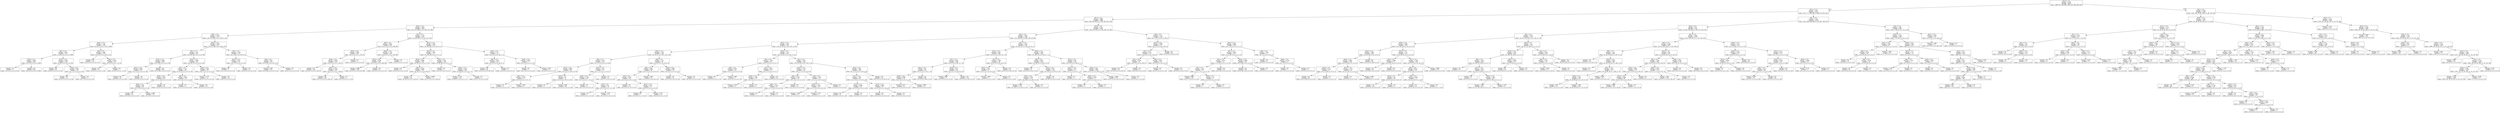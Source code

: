 digraph Tree {
node [shape=box] ;
0 [label="X[14] <= 0.5\nentropy = 3.169\nsamples = 8623\nvalue = [996, 921, 942, 964, 1000, 920, 969, 958, 953]"] ;
1 [label="X[11] <= 0.5\nentropy = 2.977\nsamples = 6504\nvalue = [472, 777, 864, 895, 0, 889, 873, 823, 911]"] ;
0 -> 1 [labeldistance=2.5, labelangle=45, headlabel="True"] ;
2 [label="X[17] <= 0.5\nentropy = 2.636\nsamples = 3686\nvalue = [58, 508, 595, 0, 0, 760, 426, 635, 704]"] ;
1 -> 2 ;
3 [label="X[23] <= 0.5\nentropy = 2.307\nsamples = 2055\nvalue = [29, 275, 340, 0, 0, 0, 262, 513, 636]"] ;
2 -> 3 ;
4 [label="X[8] <= 0.5\nentropy = 1.916\nsamples = 1177\nvalue = [29, 115, 290, 0, 0, 0, 208, 0, 535]"] ;
3 -> 4 ;
5 [label="X[20] <= 0.5\nentropy = 1.187\nsamples = 706\nvalue = [3, 84, 0, 0, 0, 0, 120, 0, 499]"] ;
4 -> 5 ;
6 [label="X[5] <= 0.5\nentropy = 0.647\nsamples = 573\nvalue = [3, 84, 0, 0, 0, 0, 0, 0, 486]"] ;
5 -> 6 ;
7 [label="X[26] <= 0.5\nentropy = 0.056\nsamples = 465\nvalue = [3, 0, 0, 0, 0, 0, 0, 0, 462]"] ;
6 -> 7 ;
8 [label="entropy = 0.0\nsamples = 3\nvalue = [3, 0, 0, 0, 0, 0, 0, 0, 0]"] ;
7 -> 8 ;
9 [label="entropy = 0.0\nsamples = 462\nvalue = [0, 0, 0, 0, 0, 0, 0, 0, 462]"] ;
7 -> 9 ;
10 [label="X[12] <= 0.5\nentropy = 0.764\nsamples = 108\nvalue = [0, 84, 0, 0, 0, 0, 0, 0, 24]"] ;
6 -> 10 ;
11 [label="entropy = 0.0\nsamples = 82\nvalue = [0, 82, 0, 0, 0, 0, 0, 0, 0]"] ;
10 -> 11 ;
12 [label="X[24] <= 0.5\nentropy = 0.391\nsamples = 26\nvalue = [0, 2, 0, 0, 0, 0, 0, 0, 24]"] ;
10 -> 12 ;
13 [label="entropy = 0.0\nsamples = 24\nvalue = [0, 0, 0, 0, 0, 0, 0, 0, 24]"] ;
12 -> 13 ;
14 [label="entropy = 0.0\nsamples = 2\nvalue = [0, 2, 0, 0, 0, 0, 0, 0, 0]"] ;
12 -> 14 ;
15 [label="X[9] <= 0.5\nentropy = 0.462\nsamples = 133\nvalue = [0, 0, 0, 0, 0, 0, 120, 0, 13]"] ;
5 -> 15 ;
16 [label="entropy = 0.0\nsamples = 113\nvalue = [0, 0, 0, 0, 0, 0, 113, 0, 0]"] ;
15 -> 16 ;
17 [label="X[6] <= 0.5\nentropy = 0.934\nsamples = 20\nvalue = [0, 0, 0, 0, 0, 0, 7, 0, 13]"] ;
15 -> 17 ;
18 [label="entropy = 0.0\nsamples = 13\nvalue = [0, 0, 0, 0, 0, 0, 0, 0, 13]"] ;
17 -> 18 ;
19 [label="entropy = 0.0\nsamples = 7\nvalue = [0, 0, 0, 0, 0, 0, 7, 0, 0]"] ;
17 -> 19 ;
20 [label="X[20] <= 0.5\nentropy = 1.656\nsamples = 471\nvalue = [26, 31, 290, 0, 0, 0, 88, 0, 36]"] ;
4 -> 20 ;
21 [label="X[5] <= 0.5\nentropy = 1.38\nsamples = 297\nvalue = [26, 30, 205, 0, 0, 0, 0, 0, 36]"] ;
20 -> 21 ;
22 [label="X[13] <= 0.5\nentropy = 0.464\nsamples = 203\nvalue = [0, 0, 183, 0, 0, 0, 0, 0, 20]"] ;
21 -> 22 ;
23 [label="X[21] <= 0.5\nentropy = 0.996\nsamples = 43\nvalue = [0, 0, 23, 0, 0, 0, 0, 0, 20]"] ;
22 -> 23 ;
24 [label="entropy = 0.0\nsamples = 20\nvalue = [0, 0, 0, 0, 0, 0, 0, 0, 20]"] ;
23 -> 24 ;
25 [label="entropy = 0.0\nsamples = 23\nvalue = [0, 0, 23, 0, 0, 0, 0, 0, 0]"] ;
23 -> 25 ;
26 [label="entropy = 0.0\nsamples = 160\nvalue = [0, 0, 160, 0, 0, 0, 0, 0, 0]"] ;
22 -> 26 ;
27 [label="X[21] <= 0.5\nentropy = 1.964\nsamples = 94\nvalue = [26, 30, 22, 0, 0, 0, 0, 0, 16]"] ;
21 -> 27 ;
28 [label="X[2] <= 0.5\nentropy = 1.531\nsamples = 65\nvalue = [0, 30, 19, 0, 0, 0, 0, 0, 16]"] ;
27 -> 28 ;
29 [label="X[26] <= 0.5\nentropy = 0.978\nsamples = 46\nvalue = [0, 27, 19, 0, 0, 0, 0, 0, 0]"] ;
28 -> 29 ;
30 [label="X[24] <= 0.5\nentropy = 0.84\nsamples = 26\nvalue = [0, 7, 19, 0, 0, 0, 0, 0, 0]"] ;
29 -> 30 ;
31 [label="entropy = 0.0\nsamples = 10\nvalue = [0, 0, 10, 0, 0, 0, 0, 0, 0]"] ;
30 -> 31 ;
32 [label="entropy = 0.989\nsamples = 16\nvalue = [0, 7, 9, 0, 0, 0, 0, 0, 0]"] ;
30 -> 32 ;
33 [label="entropy = 0.0\nsamples = 20\nvalue = [0, 20, 0, 0, 0, 0, 0, 0, 0]"] ;
29 -> 33 ;
34 [label="X[9] <= 0.5\nentropy = 0.629\nsamples = 19\nvalue = [0, 3, 0, 0, 0, 0, 0, 0, 16]"] ;
28 -> 34 ;
35 [label="entropy = 0.0\nsamples = 3\nvalue = [0, 3, 0, 0, 0, 0, 0, 0, 0]"] ;
34 -> 35 ;
36 [label="entropy = 0.0\nsamples = 16\nvalue = [0, 0, 0, 0, 0, 0, 0, 0, 16]"] ;
34 -> 36 ;
37 [label="X[18] <= 0.5\nentropy = 0.48\nsamples = 29\nvalue = [26, 0, 3, 0, 0, 0, 0, 0, 0]"] ;
27 -> 37 ;
38 [label="entropy = 0.779\nsamples = 13\nvalue = [10, 0, 3, 0, 0, 0, 0, 0, 0]"] ;
37 -> 38 ;
39 [label="entropy = 0.0\nsamples = 16\nvalue = [16, 0, 0, 0, 0, 0, 0, 0, 0]"] ;
37 -> 39 ;
40 [label="X[1] <= 0.5\nentropy = 1.045\nsamples = 174\nvalue = [0, 1, 85, 0, 0, 0, 88, 0, 0]"] ;
20 -> 40 ;
41 [label="X[12] <= 0.5\nentropy = 0.267\nsamples = 22\nvalue = [0, 1, 0, 0, 0, 0, 21, 0, 0]"] ;
40 -> 41 ;
42 [label="entropy = 0.0\nsamples = 1\nvalue = [0, 1, 0, 0, 0, 0, 0, 0, 0]"] ;
41 -> 42 ;
43 [label="entropy = 0.0\nsamples = 21\nvalue = [0, 0, 0, 0, 0, 0, 21, 0, 0]"] ;
41 -> 43 ;
44 [label="X[4] <= 0.5\nentropy = 0.99\nsamples = 152\nvalue = [0, 0, 85, 0, 0, 0, 67, 0, 0]"] ;
40 -> 44 ;
45 [label="entropy = 0.991\nsamples = 151\nvalue = [0, 0, 84, 0, 0, 0, 67, 0, 0]"] ;
44 -> 45 ;
46 [label="entropy = 0.0\nsamples = 1\nvalue = [0, 0, 1, 0, 0, 0, 0, 0, 0]"] ;
44 -> 46 ;
47 [label="X[5] <= 0.5\nentropy = 1.742\nsamples = 878\nvalue = [0, 160, 50, 0, 0, 0, 54, 513, 101]"] ;
3 -> 47 ;
48 [label="X[6] <= 0.5\nentropy = 0.802\nsamples = 545\nvalue = [0, 0, 2, 0, 0, 0, 6, 438, 99]"] ;
47 -> 48 ;
49 [label="X[24] <= 0.5\nentropy = 0.082\nsamples = 335\nvalue = [0, 0, 2, 0, 0, 0, 1, 332, 0]"] ;
48 -> 49 ;
50 [label="X[20] <= 0.5\nentropy = 0.029\nsamples = 333\nvalue = [0, 0, 0, 0, 0, 0, 1, 332, 0]"] ;
49 -> 50 ;
51 [label="entropy = 0.0\nsamples = 228\nvalue = [0, 0, 0, 0, 0, 0, 0, 228, 0]"] ;
50 -> 51 ;
52 [label="X[25] <= 0.5\nentropy = 0.078\nsamples = 105\nvalue = [0, 0, 0, 0, 0, 0, 1, 104, 0]"] ;
50 -> 52 ;
53 [label="entropy = 0.0\nsamples = 104\nvalue = [0, 0, 0, 0, 0, 0, 0, 104, 0]"] ;
52 -> 53 ;
54 [label="entropy = 0.0\nsamples = 1\nvalue = [0, 0, 0, 0, 0, 0, 1, 0, 0]"] ;
52 -> 54 ;
55 [label="entropy = 0.0\nsamples = 2\nvalue = [0, 0, 2, 0, 0, 0, 0, 0, 0]"] ;
49 -> 55 ;
56 [label="X[20] <= 0.5\nentropy = 1.138\nsamples = 210\nvalue = [0, 0, 0, 0, 0, 0, 5, 106, 99]"] ;
48 -> 56 ;
57 [label="X[24] <= 0.5\nentropy = 0.999\nsamples = 205\nvalue = [0, 0, 0, 0, 0, 0, 0, 106, 99]"] ;
56 -> 57 ;
58 [label="entropy = 0.996\nsamples = 184\nvalue = [0, 0, 0, 0, 0, 0, 0, 85, 99]"] ;
57 -> 58 ;
59 [label="entropy = 0.0\nsamples = 21\nvalue = [0, 0, 0, 0, 0, 0, 0, 21, 0]"] ;
57 -> 59 ;
60 [label="entropy = 0.0\nsamples = 5\nvalue = [0, 0, 0, 0, 0, 0, 5, 0, 0]"] ;
56 -> 60 ;
61 [label="X[13] <= 0.5\nentropy = 1.842\nsamples = 333\nvalue = [0, 160, 48, 0, 0, 0, 48, 75, 2]"] ;
47 -> 61 ;
62 [label="X[20] <= 0.5\nentropy = 1.443\nsamples = 277\nvalue = [0, 155, 48, 0, 0, 0, 0, 73, 1]"] ;
61 -> 62 ;
63 [label="X[26] <= 0.5\nentropy = 0.989\nsamples = 128\nvalue = [0, 56, 0, 0, 0, 0, 0, 72, 0]"] ;
62 -> 63 ;
64 [label="entropy = 0.0\nsamples = 12\nvalue = [0, 0, 0, 0, 0, 0, 0, 12, 0]"] ;
63 -> 64 ;
65 [label="X[6] <= 0.5\nentropy = 0.999\nsamples = 116\nvalue = [0, 56, 0, 0, 0, 0, 0, 60, 0]"] ;
63 -> 65 ;
66 [label="entropy = 1.0\nsamples = 39\nvalue = [0, 19, 0, 0, 0, 0, 0, 20, 0]"] ;
65 -> 66 ;
67 [label="entropy = 0.999\nsamples = 77\nvalue = [0, 37, 0, 0, 0, 0, 0, 40, 0]"] ;
65 -> 67 ;
68 [label="X[9] <= 0.5\nentropy = 1.015\nsamples = 149\nvalue = [0, 99, 48, 0, 0, 0, 0, 1, 1]"] ;
62 -> 68 ;
69 [label="entropy = 0.0\nsamples = 1\nvalue = [0, 1, 0, 0, 0, 0, 0, 0, 0]"] ;
68 -> 69 ;
70 [label="X[25] <= 0.5\nentropy = 1.018\nsamples = 148\nvalue = [0, 98, 48, 0, 0, 0, 0, 1, 1]"] ;
68 -> 70 ;
71 [label="entropy = 1.014\nsamples = 147\nvalue = [0, 98, 47, 0, 0, 0, 0, 1, 1]"] ;
70 -> 71 ;
72 [label="entropy = 0.0\nsamples = 1\nvalue = [0, 0, 1, 0, 0, 0, 0, 0, 0]"] ;
70 -> 72 ;
73 [label="X[25] <= 0.5\nentropy = 0.777\nsamples = 56\nvalue = [0, 5, 0, 0, 0, 0, 48, 2, 1]"] ;
61 -> 73 ;
74 [label="X[8] <= 0.5\nentropy = 0.144\nsamples = 49\nvalue = [0, 0, 0, 0, 0, 0, 48, 0, 1]"] ;
73 -> 74 ;
75 [label="entropy = 0.0\nsamples = 48\nvalue = [0, 0, 0, 0, 0, 0, 48, 0, 0]"] ;
74 -> 75 ;
76 [label="entropy = 0.0\nsamples = 1\nvalue = [0, 0, 0, 0, 0, 0, 0, 0, 1]"] ;
74 -> 76 ;
77 [label="X[18] <= 0.5\nentropy = 0.863\nsamples = 7\nvalue = [0, 5, 0, 0, 0, 0, 0, 2, 0]"] ;
73 -> 77 ;
78 [label="entropy = 0.0\nsamples = 1\nvalue = [0, 1, 0, 0, 0, 0, 0, 0, 0]"] ;
77 -> 78 ;
79 [label="entropy = 0.918\nsamples = 6\nvalue = [0, 4, 0, 0, 0, 0, 0, 2, 0]"] ;
77 -> 79 ;
80 [label="X[19] <= 0.5\nentropy = 2.241\nsamples = 1631\nvalue = [29, 233, 255, 0, 0, 760, 164, 122, 68]"] ;
2 -> 80 ;
81 [label="X[0] <= 0.5\nentropy = 1.946\nsamples = 1215\nvalue = [20, 226, 48, 0, 0, 665, 164, 26, 66]"] ;
80 -> 81 ;
82 [label="X[23] <= 0.5\nentropy = 2.432\nsamples = 451\nvalue = [20, 61, 33, 0, 0, 110, 150, 12, 65]"] ;
81 -> 82 ;
83 [label="X[24] <= 0.5\nentropy = 1.739\nsamples = 190\nvalue = [0, 10, 11, 0, 0, 107, 18, 0, 44]"] ;
82 -> 83 ;
84 [label="X[8] <= 0.5\nentropy = 1.423\nsamples = 111\nvalue = [0, 1, 11, 0, 0, 55, 0, 0, 44]"] ;
83 -> 84 ;
85 [label="X[12] <= 0.5\nentropy = 0.998\nsamples = 80\nvalue = [0, 0, 0, 0, 0, 38, 0, 0, 42]"] ;
84 -> 85 ;
86 [label="X[5] <= 0.5\nentropy = 0.764\nsamples = 9\nvalue = [0, 0, 0, 0, 0, 2, 0, 0, 7]"] ;
85 -> 86 ;
87 [label="entropy = 0.0\nsamples = 3\nvalue = [0, 0, 0, 0, 0, 0, 0, 0, 3]"] ;
86 -> 87 ;
88 [label="entropy = 0.918\nsamples = 6\nvalue = [0, 0, 0, 0, 0, 2, 0, 0, 4]"] ;
86 -> 88 ;
89 [label="X[10] <= 0.5\nentropy = 1.0\nsamples = 71\nvalue = [0, 0, 0, 0, 0, 36, 0, 0, 35]"] ;
85 -> 89 ;
90 [label="entropy = 0.0\nsamples = 5\nvalue = [0, 0, 0, 0, 0, 5, 0, 0, 0]"] ;
89 -> 90 ;
91 [label="entropy = 0.997\nsamples = 66\nvalue = [0, 0, 0, 0, 0, 31, 0, 0, 35]"] ;
89 -> 91 ;
92 [label="X[12] <= 0.5\nentropy = 1.421\nsamples = 31\nvalue = [0, 1, 11, 0, 0, 17, 0, 0, 2]"] ;
84 -> 92 ;
93 [label="X[10] <= 0.5\nentropy = 0.748\nsamples = 20\nvalue = [0, 1, 0, 0, 0, 17, 0, 0, 2]"] ;
92 -> 93 ;
94 [label="entropy = 0.0\nsamples = 2\nvalue = [0, 0, 0, 0, 0, 0, 0, 0, 2]"] ;
93 -> 94 ;
95 [label="X[2] <= 0.5\nentropy = 0.31\nsamples = 18\nvalue = [0, 1, 0, 0, 0, 17, 0, 0, 0]"] ;
93 -> 95 ;
96 [label="entropy = 0.0\nsamples = 1\nvalue = [0, 0, 0, 0, 0, 1, 0, 0, 0]"] ;
95 -> 96 ;
97 [label="entropy = 0.323\nsamples = 17\nvalue = [0, 1, 0, 0, 0, 16, 0, 0, 0]"] ;
95 -> 97 ;
98 [label="entropy = 0.0\nsamples = 11\nvalue = [0, 0, 11, 0, 0, 0, 0, 0, 0]"] ;
92 -> 98 ;
99 [label="X[9] <= 0.5\nentropy = 1.24\nsamples = 79\nvalue = [0, 9, 0, 0, 0, 52, 18, 0, 0]"] ;
83 -> 99 ;
100 [label="X[6] <= 0.5\nentropy = 0.881\nsamples = 60\nvalue = [0, 0, 0, 0, 0, 42, 18, 0, 0]"] ;
99 -> 100 ;
101 [label="X[3] <= 0.5\nentropy = 0.353\nsamples = 30\nvalue = [0, 0, 0, 0, 0, 28, 2, 0, 0]"] ;
100 -> 101 ;
102 [label="entropy = 0.0\nsamples = 13\nvalue = [0, 0, 0, 0, 0, 13, 0, 0, 0]"] ;
101 -> 102 ;
103 [label="X[21] <= 0.5\nentropy = 0.523\nsamples = 17\nvalue = [0, 0, 0, 0, 0, 15, 2, 0, 0]"] ;
101 -> 103 ;
104 [label="entropy = 0.0\nsamples = 7\nvalue = [0, 0, 0, 0, 0, 7, 0, 0, 0]"] ;
103 -> 104 ;
105 [label="entropy = 0.722\nsamples = 10\nvalue = [0, 0, 0, 0, 0, 8, 2, 0, 0]"] ;
103 -> 105 ;
106 [label="entropy = 0.997\nsamples = 30\nvalue = [0, 0, 0, 0, 0, 14, 16, 0, 0]"] ;
100 -> 106 ;
107 [label="X[20] <= 0.5\nentropy = 0.998\nsamples = 19\nvalue = [0, 9, 0, 0, 0, 10, 0, 0, 0]"] ;
99 -> 107 ;
108 [label="entropy = 0.0\nsamples = 10\nvalue = [0, 0, 0, 0, 0, 10, 0, 0, 0]"] ;
107 -> 108 ;
109 [label="entropy = 0.0\nsamples = 9\nvalue = [0, 9, 0, 0, 0, 0, 0, 0, 0]"] ;
107 -> 109 ;
110 [label="X[20] <= 0.5\nentropy = 2.113\nsamples = 261\nvalue = [20, 51, 22, 0, 0, 3, 132, 12, 21]"] ;
82 -> 110 ;
111 [label="X[5] <= 0.5\nentropy = 1.633\nsamples = 61\nvalue = [0, 37, 2, 0, 0, 3, 0, 12, 7]"] ;
110 -> 111 ;
112 [label="X[9] <= 0.5\nentropy = 0.592\nsamples = 14\nvalue = [0, 0, 2, 0, 0, 0, 0, 12, 0]"] ;
111 -> 112 ;
113 [label="entropy = 0.0\nsamples = 7\nvalue = [0, 0, 0, 0, 0, 0, 0, 7, 0]"] ;
112 -> 113 ;
114 [label="entropy = 0.863\nsamples = 7\nvalue = [0, 0, 2, 0, 0, 0, 0, 5, 0]"] ;
112 -> 114 ;
115 [label="X[7] <= 0.5\nentropy = 0.934\nsamples = 47\nvalue = [0, 37, 0, 0, 0, 3, 0, 0, 7]"] ;
111 -> 115 ;
116 [label="X[24] <= 0.5\nentropy = 1.384\nsamples = 12\nvalue = [0, 2, 0, 0, 0, 3, 0, 0, 7]"] ;
115 -> 116 ;
117 [label="entropy = 0.764\nsamples = 9\nvalue = [0, 2, 0, 0, 0, 0, 0, 0, 7]"] ;
116 -> 117 ;
118 [label="entropy = 0.0\nsamples = 3\nvalue = [0, 0, 0, 0, 0, 3, 0, 0, 0]"] ;
116 -> 118 ;
119 [label="entropy = 0.0\nsamples = 35\nvalue = [0, 35, 0, 0, 0, 0, 0, 0, 0]"] ;
115 -> 119 ;
120 [label="X[1] <= 0.5\nentropy = 1.597\nsamples = 200\nvalue = [20, 14, 20, 0, 0, 0, 132, 0, 14]"] ;
110 -> 120 ;
121 [label="X[13] <= 0.5\nentropy = 1.744\nsamples = 42\nvalue = [20, 3, 11, 0, 0, 0, 8, 0, 0]"] ;
120 -> 121 ;
122 [label="X[4] <= 0.5\nentropy = 0.297\nsamples = 19\nvalue = [18, 1, 0, 0, 0, 0, 0, 0, 0]"] ;
121 -> 122 ;
123 [label="X[8] <= 0.5\nentropy = 0.544\nsamples = 8\nvalue = [7, 1, 0, 0, 0, 0, 0, 0, 0]"] ;
122 -> 123 ;
124 [label="entropy = 0.0\nsamples = 7\nvalue = [7, 0, 0, 0, 0, 0, 0, 0, 0]"] ;
123 -> 124 ;
125 [label="entropy = 0.0\nsamples = 1\nvalue = [0, 1, 0, 0, 0, 0, 0, 0, 0]"] ;
123 -> 125 ;
126 [label="entropy = 0.0\nsamples = 11\nvalue = [11, 0, 0, 0, 0, 0, 0, 0, 0]"] ;
122 -> 126 ;
127 [label="X[4] <= 0.5\nentropy = 1.652\nsamples = 23\nvalue = [2, 2, 11, 0, 0, 0, 8, 0, 0]"] ;
121 -> 127 ;
128 [label="X[24] <= 0.5\nentropy = 1.548\nsamples = 22\nvalue = [1, 2, 11, 0, 0, 0, 8, 0, 0]"] ;
127 -> 128 ;
129 [label="entropy = 1.658\nsamples = 17\nvalue = [1, 2, 7, 0, 0, 0, 7, 0, 0]"] ;
128 -> 129 ;
130 [label="entropy = 0.722\nsamples = 5\nvalue = [0, 0, 4, 0, 0, 0, 1, 0, 0]"] ;
128 -> 130 ;
131 [label="entropy = 0.0\nsamples = 1\nvalue = [1, 0, 0, 0, 0, 0, 0, 0, 0]"] ;
127 -> 131 ;
132 [label="X[10] <= 0.5\nentropy = 1.087\nsamples = 158\nvalue = [0, 11, 9, 0, 0, 0, 124, 0, 14]"] ;
120 -> 132 ;
133 [label="X[7] <= 0.5\nentropy = 1.98\nsamples = 44\nvalue = [0, 11, 9, 0, 0, 0, 10, 0, 14]"] ;
132 -> 133 ;
134 [label="X[12] <= 0.5\nentropy = 0.966\nsamples = 23\nvalue = [0, 0, 9, 0, 0, 0, 0, 0, 14]"] ;
133 -> 134 ;
135 [label="entropy = 0.0\nsamples = 14\nvalue = [0, 0, 0, 0, 0, 0, 0, 0, 14]"] ;
134 -> 135 ;
136 [label="entropy = 0.0\nsamples = 9\nvalue = [0, 0, 9, 0, 0, 0, 0, 0, 0]"] ;
134 -> 136 ;
137 [label="X[12] <= 0.5\nentropy = 0.998\nsamples = 21\nvalue = [0, 11, 0, 0, 0, 0, 10, 0, 0]"] ;
133 -> 137 ;
138 [label="entropy = 0.0\nsamples = 10\nvalue = [0, 0, 0, 0, 0, 0, 10, 0, 0]"] ;
137 -> 138 ;
139 [label="entropy = 0.0\nsamples = 11\nvalue = [0, 11, 0, 0, 0, 0, 0, 0, 0]"] ;
137 -> 139 ;
140 [label="entropy = 0.0\nsamples = 114\nvalue = [0, 0, 0, 0, 0, 0, 114, 0, 0]"] ;
132 -> 140 ;
141 [label="X[5] <= 0.5\nentropy = 1.148\nsamples = 764\nvalue = [0, 165, 15, 0, 0, 555, 14, 14, 1]"] ;
81 -> 141 ;
142 [label="X[12] <= 0.5\nentropy = 0.447\nsamples = 336\nvalue = [0, 0, 2, 0, 0, 313, 14, 7, 0]"] ;
141 -> 142 ;
143 [label="X[7] <= 0.5\nentropy = 0.256\nsamples = 308\nvalue = [0, 0, 0, 0, 0, 297, 4, 7, 0]"] ;
142 -> 143 ;
144 [label="X[21] <= 0.5\nentropy = 0.41\nsamples = 85\nvalue = [0, 0, 0, 0, 0, 78, 0, 7, 0]"] ;
143 -> 144 ;
145 [label="X[20] <= 0.5\nentropy = 0.949\nsamples = 19\nvalue = [0, 0, 0, 0, 0, 12, 0, 7, 0]"] ;
144 -> 145 ;
146 [label="entropy = 0.811\nsamples = 8\nvalue = [0, 0, 0, 0, 0, 6, 0, 2, 0]"] ;
145 -> 146 ;
147 [label="entropy = 0.994\nsamples = 11\nvalue = [0, 0, 0, 0, 0, 6, 0, 5, 0]"] ;
145 -> 147 ;
148 [label="entropy = 0.0\nsamples = 66\nvalue = [0, 0, 0, 0, 0, 66, 0, 0, 0]"] ;
144 -> 148 ;
149 [label="X[18] <= 0.5\nentropy = 0.13\nsamples = 223\nvalue = [0, 0, 0, 0, 0, 219, 4, 0, 0]"] ;
143 -> 149 ;
150 [label="entropy = 0.991\nsamples = 9\nvalue = [0, 0, 0, 0, 0, 5, 4, 0, 0]"] ;
149 -> 150 ;
151 [label="entropy = 0.0\nsamples = 214\nvalue = [0, 0, 0, 0, 0, 214, 0, 0, 0]"] ;
149 -> 151 ;
152 [label="X[7] <= 0.5\nentropy = 1.264\nsamples = 28\nvalue = [0, 0, 2, 0, 0, 16, 10, 0, 0]"] ;
142 -> 152 ;
153 [label="X[22] <= 0.5\nentropy = 0.65\nsamples = 12\nvalue = [0, 0, 2, 0, 0, 0, 10, 0, 0]"] ;
152 -> 153 ;
154 [label="entropy = 0.863\nsamples = 7\nvalue = [0, 0, 2, 0, 0, 0, 5, 0, 0]"] ;
153 -> 154 ;
155 [label="entropy = 0.0\nsamples = 5\nvalue = [0, 0, 0, 0, 0, 0, 5, 0, 0]"] ;
153 -> 155 ;
156 [label="entropy = 0.0\nsamples = 16\nvalue = [0, 0, 0, 0, 0, 16, 0, 0, 0]"] ;
152 -> 156 ;
157 [label="X[20] <= 0.5\nentropy = 1.266\nsamples = 428\nvalue = [0, 165, 13, 0, 0, 242, 0, 7, 1]"] ;
141 -> 157 ;
158 [label="X[8] <= 0.5\nentropy = 0.955\nsamples = 250\nvalue = [0, 156, 0, 0, 0, 94, 0, 0, 0]"] ;
157 -> 158 ;
159 [label="entropy = 0.0\nsamples = 55\nvalue = [0, 0, 0, 0, 0, 55, 0, 0, 0]"] ;
158 -> 159 ;
160 [label="X[22] <= 0.5\nentropy = 0.722\nsamples = 195\nvalue = [0, 156, 0, 0, 0, 39, 0, 0, 0]"] ;
158 -> 160 ;
161 [label="X[25] <= 0.5\nentropy = 0.756\nsamples = 179\nvalue = [0, 140, 0, 0, 0, 39, 0, 0, 0]"] ;
160 -> 161 ;
162 [label="entropy = 0.768\nsamples = 174\nvalue = [0, 135, 0, 0, 0, 39, 0, 0, 0]"] ;
161 -> 162 ;
163 [label="entropy = 0.0\nsamples = 5\nvalue = [0, 5, 0, 0, 0, 0, 0, 0, 0]"] ;
161 -> 163 ;
164 [label="entropy = 0.0\nsamples = 16\nvalue = [0, 16, 0, 0, 0, 0, 0, 0, 0]"] ;
160 -> 164 ;
165 [label="X[13] <= 0.5\nentropy = 0.94\nsamples = 178\nvalue = [0, 9, 13, 0, 0, 148, 0, 7, 1]"] ;
157 -> 165 ;
166 [label="X[22] <= 0.5\nentropy = 1.157\nsamples = 10\nvalue = [0, 0, 2, 0, 0, 0, 0, 7, 1]"] ;
165 -> 166 ;
167 [label="entropy = 0.0\nsamples = 7\nvalue = [0, 0, 0, 0, 0, 0, 0, 7, 0]"] ;
166 -> 167 ;
168 [label="X[26] <= 0.5\nentropy = 0.918\nsamples = 3\nvalue = [0, 0, 2, 0, 0, 0, 0, 0, 1]"] ;
166 -> 168 ;
169 [label="entropy = 0.0\nsamples = 2\nvalue = [0, 0, 2, 0, 0, 0, 0, 0, 0]"] ;
168 -> 169 ;
170 [label="entropy = 0.0\nsamples = 1\nvalue = [0, 0, 0, 0, 0, 0, 0, 0, 1]"] ;
168 -> 170 ;
171 [label="X[24] <= 0.5\nentropy = 0.645\nsamples = 168\nvalue = [0, 9, 11, 0, 0, 148, 0, 0, 0]"] ;
165 -> 171 ;
172 [label="entropy = 0.648\nsamples = 167\nvalue = [0, 9, 11, 0, 0, 147, 0, 0, 0]"] ;
171 -> 172 ;
173 [label="entropy = 0.0\nsamples = 1\nvalue = [0, 0, 0, 0, 0, 1, 0, 0, 0]"] ;
171 -> 173 ;
174 [label="X[8] <= 0.5\nentropy = 1.732\nsamples = 416\nvalue = [9, 7, 207, 0, 0, 95, 0, 96, 2]"] ;
80 -> 174 ;
175 [label="X[21] <= 0.5\nentropy = 0.999\nsamples = 177\nvalue = [0, 0, 0, 0, 0, 92, 0, 85, 0]"] ;
174 -> 175 ;
176 [label="X[7] <= 0.5\nentropy = 0.797\nsamples = 112\nvalue = [0, 0, 0, 0, 0, 27, 0, 85, 0]"] ;
175 -> 176 ;
177 [label="X[1] <= 0.5\nentropy = 0.269\nsamples = 87\nvalue = [0, 0, 0, 0, 0, 4, 0, 83, 0]"] ;
176 -> 177 ;
178 [label="entropy = 0.0\nsamples = 83\nvalue = [0, 0, 0, 0, 0, 0, 0, 83, 0]"] ;
177 -> 178 ;
179 [label="entropy = 0.0\nsamples = 4\nvalue = [0, 0, 0, 0, 0, 4, 0, 0, 0]"] ;
177 -> 179 ;
180 [label="X[9] <= 0.5\nentropy = 0.402\nsamples = 25\nvalue = [0, 0, 0, 0, 0, 23, 0, 2, 0]"] ;
176 -> 180 ;
181 [label="entropy = 0.0\nsamples = 2\nvalue = [0, 0, 0, 0, 0, 0, 0, 2, 0]"] ;
180 -> 181 ;
182 [label="entropy = 0.0\nsamples = 23\nvalue = [0, 0, 0, 0, 0, 23, 0, 0, 0]"] ;
180 -> 182 ;
183 [label="entropy = 0.0\nsamples = 65\nvalue = [0, 0, 0, 0, 0, 65, 0, 0, 0]"] ;
175 -> 183 ;
184 [label="X[10] <= 0.5\nentropy = 0.848\nsamples = 239\nvalue = [9, 7, 207, 0, 0, 3, 0, 11, 2]"] ;
174 -> 184 ;
185 [label="X[1] <= 0.5\nentropy = 0.428\nsamples = 222\nvalue = [1, 0, 207, 0, 0, 3, 0, 11, 0]"] ;
184 -> 185 ;
186 [label="X[5] <= 0.5\nentropy = 0.972\nsamples = 55\nvalue = [1, 0, 42, 0, 0, 1, 0, 11, 0]"] ;
185 -> 186 ;
187 [label="X[2] <= 0.5\nentropy = 1.437\nsamples = 20\nvalue = [1, 0, 7, 0, 0, 1, 0, 11, 0]"] ;
186 -> 187 ;
188 [label="entropy = 0.964\nsamples = 18\nvalue = [0, 0, 7, 0, 0, 0, 0, 11, 0]"] ;
187 -> 188 ;
189 [label="X[26] <= 0.5\nentropy = 1.0\nsamples = 2\nvalue = [1, 0, 0, 0, 0, 1, 0, 0, 0]"] ;
187 -> 189 ;
190 [label="entropy = 0.0\nsamples = 1\nvalue = [0, 0, 0, 0, 0, 1, 0, 0, 0]"] ;
189 -> 190 ;
191 [label="entropy = 0.0\nsamples = 1\nvalue = [1, 0, 0, 0, 0, 0, 0, 0, 0]"] ;
189 -> 191 ;
192 [label="entropy = 0.0\nsamples = 35\nvalue = [0, 0, 35, 0, 0, 0, 0, 0, 0]"] ;
186 -> 192 ;
193 [label="X[22] <= 0.5\nentropy = 0.094\nsamples = 167\nvalue = [0, 0, 165, 0, 0, 2, 0, 0, 0]"] ;
185 -> 193 ;
194 [label="entropy = 0.0\nsamples = 165\nvalue = [0, 0, 165, 0, 0, 0, 0, 0, 0]"] ;
193 -> 194 ;
195 [label="entropy = 0.0\nsamples = 2\nvalue = [0, 0, 0, 0, 0, 2, 0, 0, 0]"] ;
193 -> 195 ;
196 [label="X[0] <= 0.5\nentropy = 1.402\nsamples = 17\nvalue = [8, 7, 0, 0, 0, 0, 0, 0, 2]"] ;
184 -> 196 ;
197 [label="entropy = 0.0\nsamples = 8\nvalue = [8, 0, 0, 0, 0, 0, 0, 0, 0]"] ;
196 -> 197 ;
198 [label="X[26] <= 0.5\nentropy = 0.764\nsamples = 9\nvalue = [0, 7, 0, 0, 0, 0, 0, 0, 2]"] ;
196 -> 198 ;
199 [label="entropy = 0.0\nsamples = 7\nvalue = [0, 7, 0, 0, 0, 0, 0, 0, 0]"] ;
198 -> 199 ;
200 [label="entropy = 0.0\nsamples = 2\nvalue = [0, 0, 0, 0, 0, 0, 0, 0, 2]"] ;
198 -> 200 ;
201 [label="X[2] <= 0.5\nentropy = 2.741\nsamples = 2818\nvalue = [414, 269, 269, 895, 0, 129, 447, 188, 207]"] ;
1 -> 201 ;
202 [label="X[13] <= 0.5\nentropy = 2.51\nsamples = 2232\nvalue = [0, 262, 241, 850, 0, 129, 375, 184, 191]"] ;
201 -> 202 ;
203 [label="X[5] <= 0.5\nentropy = 1.953\nsamples = 1153\nvalue = [0, 197, 113, 631, 0, 127, 60, 15, 10]"] ;
202 -> 203 ;
204 [label="X[20] <= 0.5\nentropy = 1.856\nsamples = 429\nvalue = [0, 0, 58, 191, 0, 122, 55, 0, 3]"] ;
203 -> 204 ;
205 [label="X[25] <= 0.5\nentropy = 1.093\nsamples = 206\nvalue = [0, 0, 0, 96, 0, 107, 0, 0, 3]"] ;
204 -> 205 ;
206 [label="X[18] <= 0.5\nentropy = 0.904\nsamples = 126\nvalue = [0, 0, 0, 96, 0, 27, 0, 0, 3]"] ;
205 -> 206 ;
207 [label="X[16] <= 0.5\nentropy = 0.112\nsamples = 67\nvalue = [0, 0, 0, 66, 0, 0, 0, 0, 1]"] ;
206 -> 207 ;
208 [label="entropy = 0.0\nsamples = 66\nvalue = [0, 0, 0, 66, 0, 0, 0, 0, 0]"] ;
207 -> 208 ;
209 [label="entropy = 0.0\nsamples = 1\nvalue = [0, 0, 0, 0, 0, 0, 0, 0, 1]"] ;
207 -> 209 ;
210 [label="X[17] <= 0.5\nentropy = 1.178\nsamples = 59\nvalue = [0, 0, 0, 30, 0, 27, 0, 0, 2]"] ;
206 -> 210 ;
211 [label="entropy = 0.0\nsamples = 2\nvalue = [0, 0, 0, 0, 0, 0, 0, 0, 2]"] ;
210 -> 211 ;
212 [label="entropy = 0.998\nsamples = 57\nvalue = [0, 0, 0, 30, 0, 27, 0, 0, 0]"] ;
210 -> 212 ;
213 [label="entropy = 0.0\nsamples = 80\nvalue = [0, 0, 0, 0, 0, 80, 0, 0, 0]"] ;
205 -> 213 ;
214 [label="X[22] <= 0.5\nentropy = 1.79\nsamples = 223\nvalue = [0, 0, 58, 95, 0, 15, 55, 0, 0]"] ;
204 -> 214 ;
215 [label="X[0] <= 0.5\nentropy = 0.806\nsamples = 77\nvalue = [0, 0, 58, 19, 0, 0, 0, 0, 0]"] ;
214 -> 215 ;
216 [label="entropy = 0.0\nsamples = 58\nvalue = [0, 0, 58, 0, 0, 0, 0, 0, 0]"] ;
215 -> 216 ;
217 [label="entropy = 0.0\nsamples = 19\nvalue = [0, 0, 0, 19, 0, 0, 0, 0, 0]"] ;
215 -> 217 ;
218 [label="X[7] <= 0.5\nentropy = 1.358\nsamples = 146\nvalue = [0, 0, 0, 76, 0, 15, 55, 0, 0]"] ;
214 -> 218 ;
219 [label="X[4] <= 0.5\nentropy = 0.997\nsamples = 118\nvalue = [0, 0, 0, 63, 0, 0, 55, 0, 0]"] ;
218 -> 219 ;
220 [label="X[25] <= 0.5\nentropy = 1.0\nsamples = 107\nvalue = [0, 0, 0, 53, 0, 0, 54, 0, 0]"] ;
219 -> 220 ;
221 [label="entropy = 1.0\nsamples = 105\nvalue = [0, 0, 0, 53, 0, 0, 52, 0, 0]"] ;
220 -> 221 ;
222 [label="entropy = 0.0\nsamples = 2\nvalue = [0, 0, 0, 0, 0, 0, 2, 0, 0]"] ;
220 -> 222 ;
223 [label="X[6] <= 0.5\nentropy = 0.439\nsamples = 11\nvalue = [0, 0, 0, 10, 0, 0, 1, 0, 0]"] ;
219 -> 223 ;
224 [label="entropy = 0.0\nsamples = 10\nvalue = [0, 0, 0, 10, 0, 0, 0, 0, 0]"] ;
223 -> 224 ;
225 [label="entropy = 0.0\nsamples = 1\nvalue = [0, 0, 0, 0, 0, 0, 1, 0, 0]"] ;
223 -> 225 ;
226 [label="entropy = 0.996\nsamples = 28\nvalue = [0, 0, 0, 13, 0, 15, 0, 0, 0]"] ;
218 -> 226 ;
227 [label="X[19] <= 0.5\nentropy = 1.51\nsamples = 724\nvalue = [0, 197, 55, 440, 0, 5, 5, 15, 7]"] ;
203 -> 227 ;
228 [label="X[22] <= 0.5\nentropy = 1.655\nsamples = 455\nvalue = [0, 193, 55, 190, 0, 0, 5, 5, 7]"] ;
227 -> 228 ;
229 [label="X[8] <= 0.5\nentropy = 1.592\nsamples = 403\nvalue = [0, 193, 33, 160, 0, 0, 5, 5, 7]"] ;
228 -> 229 ;
230 [label="entropy = 0.0\nsamples = 74\nvalue = [0, 74, 0, 0, 0, 0, 0, 0, 0]"] ;
229 -> 230 ;
231 [label="X[17] <= 0.5\nentropy = 1.671\nsamples = 329\nvalue = [0, 119, 33, 160, 0, 0, 5, 5, 7]"] ;
229 -> 231 ;
232 [label="entropy = 0.0\nsamples = 2\nvalue = [0, 0, 0, 0, 0, 0, 2, 0, 0]"] ;
231 -> 232 ;
233 [label="X[25] <= 0.5\nentropy = 1.642\nsamples = 327\nvalue = [0, 119, 33, 160, 0, 0, 3, 5, 7]"] ;
231 -> 233 ;
234 [label="entropy = 1.629\nsamples = 321\nvalue = [0, 117, 30, 159, 0, 0, 3, 5, 7]"] ;
233 -> 234 ;
235 [label="entropy = 1.459\nsamples = 6\nvalue = [0, 2, 3, 1, 0, 0, 0, 0, 0]"] ;
233 -> 235 ;
236 [label="X[8] <= 0.5\nentropy = 0.983\nsamples = 52\nvalue = [0, 0, 22, 30, 0, 0, 0, 0, 0]"] ;
228 -> 236 ;
237 [label="entropy = 0.0\nsamples = 30\nvalue = [0, 0, 0, 30, 0, 0, 0, 0, 0]"] ;
236 -> 237 ;
238 [label="entropy = 0.0\nsamples = 22\nvalue = [0, 0, 22, 0, 0, 0, 0, 0, 0]"] ;
236 -> 238 ;
239 [label="X[1] <= 0.5\nentropy = 0.472\nsamples = 269\nvalue = [0, 4, 0, 250, 0, 5, 0, 10, 0]"] ;
227 -> 239 ;
240 [label="X[8] <= 0.5\nentropy = 1.467\nsamples = 19\nvalue = [0, 4, 0, 0, 0, 5, 0, 10, 0]"] ;
239 -> 240 ;
241 [label="entropy = 0.918\nsamples = 15\nvalue = [0, 0, 0, 0, 0, 5, 0, 10, 0]"] ;
240 -> 241 ;
242 [label="entropy = 0.0\nsamples = 4\nvalue = [0, 4, 0, 0, 0, 0, 0, 0, 0]"] ;
240 -> 242 ;
243 [label="entropy = 0.0\nsamples = 250\nvalue = [0, 0, 0, 250, 0, 0, 0, 0, 0]"] ;
239 -> 243 ;
244 [label="X[1] <= 0.5\nentropy = 2.462\nsamples = 1079\nvalue = [0, 65, 128, 219, 0, 2, 315, 169, 181]"] ;
202 -> 244 ;
245 [label="X[4] <= 0.5\nentropy = 2.188\nsamples = 805\nvalue = [0, 54, 128, 136, 0, 2, 315, 164, 6]"] ;
244 -> 245 ;
246 [label="X[8] <= 0.5\nentropy = 1.752\nsamples = 498\nvalue = [0, 54, 74, 34, 0, 2, 307, 21, 6]"] ;
245 -> 246 ;
247 [label="entropy = 0.0\nsamples = 113\nvalue = [0, 0, 0, 0, 0, 0, 113, 0, 0]"] ;
246 -> 247 ;
248 [label="X[20] <= 0.5\nentropy = 2.024\nsamples = 385\nvalue = [0, 54, 74, 34, 0, 2, 194, 21, 6]"] ;
246 -> 248 ;
249 [label="entropy = 0.0\nsamples = 8\nvalue = [0, 0, 8, 0, 0, 0, 0, 0, 0]"] ;
248 -> 249 ;
250 [label="X[22] <= 0.5\nentropy = 2.015\nsamples = 377\nvalue = [0, 54, 66, 34, 0, 2, 194, 21, 6]"] ;
248 -> 250 ;
251 [label="X[26] <= 0.5\nentropy = 2.04\nsamples = 352\nvalue = [0, 45, 66, 34, 0, 2, 178, 21, 6]"] ;
250 -> 251 ;
252 [label="entropy = 0.98\nsamples = 12\nvalue = [0, 0, 7, 0, 0, 0, 5, 0, 0]"] ;
251 -> 252 ;
253 [label="entropy = 2.047\nsamples = 340\nvalue = [0, 45, 59, 34, 0, 2, 173, 21, 6]"] ;
251 -> 253 ;
254 [label="entropy = 0.943\nsamples = 25\nvalue = [0, 9, 0, 0, 0, 0, 16, 0, 0]"] ;
250 -> 254 ;
255 [label="X[21] <= 0.5\nentropy = 1.62\nsamples = 307\nvalue = [0, 0, 54, 102, 0, 0, 8, 143, 0]"] ;
245 -> 255 ;
256 [label="X[8] <= 0.5\nentropy = 1.056\nsamples = 206\nvalue = [0, 0, 0, 55, 0, 0, 8, 143, 0]"] ;
255 -> 256 ;
257 [label="X[19] <= 0.5\nentropy = 0.999\nsamples = 74\nvalue = [0, 0, 0, 38, 0, 0, 0, 36, 0]"] ;
256 -> 257 ;
258 [label="X[25] <= 0.5\nentropy = 0.983\nsamples = 66\nvalue = [0, 0, 0, 38, 0, 0, 0, 28, 0]"] ;
257 -> 258 ;
259 [label="entropy = 0.998\nsamples = 59\nvalue = [0, 0, 0, 31, 0, 0, 0, 28, 0]"] ;
258 -> 259 ;
260 [label="entropy = 0.0\nsamples = 7\nvalue = [0, 0, 0, 7, 0, 0, 0, 0, 0]"] ;
258 -> 260 ;
261 [label="entropy = 0.0\nsamples = 8\nvalue = [0, 0, 0, 0, 0, 0, 0, 8, 0]"] ;
257 -> 261 ;
262 [label="X[24] <= 0.5\nentropy = 0.871\nsamples = 132\nvalue = [0, 0, 0, 17, 0, 0, 8, 107, 0]"] ;
256 -> 262 ;
263 [label="entropy = 0.88\nsamples = 130\nvalue = [0, 0, 0, 17, 0, 0, 8, 105, 0]"] ;
262 -> 263 ;
264 [label="entropy = 0.0\nsamples = 2\nvalue = [0, 0, 0, 0, 0, 0, 0, 2, 0]"] ;
262 -> 264 ;
265 [label="X[8] <= 0.5\nentropy = 0.997\nsamples = 101\nvalue = [0, 0, 54, 47, 0, 0, 0, 0, 0]"] ;
255 -> 265 ;
266 [label="entropy = 0.0\nsamples = 47\nvalue = [0, 0, 0, 47, 0, 0, 0, 0, 0]"] ;
265 -> 266 ;
267 [label="entropy = 0.0\nsamples = 54\nvalue = [0, 0, 54, 0, 0, 0, 0, 0, 0]"] ;
265 -> 267 ;
268 [label="X[26] <= 0.5\nentropy = 1.227\nsamples = 274\nvalue = [0, 11, 0, 83, 0, 0, 0, 5, 175]"] ;
244 -> 268 ;
269 [label="X[16] <= 0.5\nentropy = 0.763\nsamples = 97\nvalue = [0, 10, 0, 82, 0, 0, 0, 5, 0]"] ;
268 -> 269 ;
270 [label="X[22] <= 0.5\nentropy = 0.918\nsamples = 15\nvalue = [0, 10, 0, 0, 0, 0, 0, 5, 0]"] ;
269 -> 270 ;
271 [label="entropy = 0.0\nsamples = 5\nvalue = [0, 0, 0, 0, 0, 0, 0, 5, 0]"] ;
270 -> 271 ;
272 [label="entropy = 0.0\nsamples = 10\nvalue = [0, 10, 0, 0, 0, 0, 0, 0, 0]"] ;
270 -> 272 ;
273 [label="entropy = 0.0\nsamples = 82\nvalue = [0, 0, 0, 82, 0, 0, 0, 0, 0]"] ;
269 -> 273 ;
274 [label="X[15] <= 0.5\nentropy = 0.101\nsamples = 177\nvalue = [0, 1, 0, 1, 0, 0, 0, 0, 175]"] ;
268 -> 274 ;
275 [label="X[18] <= 0.5\nentropy = 0.053\nsamples = 167\nvalue = [0, 0, 0, 1, 0, 0, 0, 0, 166]"] ;
274 -> 275 ;
276 [label="X[3] <= 0.5\nentropy = 0.122\nsamples = 60\nvalue = [0, 0, 0, 1, 0, 0, 0, 0, 59]"] ;
275 -> 276 ;
277 [label="entropy = 0.206\nsamples = 31\nvalue = [0, 0, 0, 1, 0, 0, 0, 0, 30]"] ;
276 -> 277 ;
278 [label="entropy = 0.0\nsamples = 29\nvalue = [0, 0, 0, 0, 0, 0, 0, 0, 29]"] ;
276 -> 278 ;
279 [label="entropy = 0.0\nsamples = 107\nvalue = [0, 0, 0, 0, 0, 0, 0, 0, 107]"] ;
275 -> 279 ;
280 [label="X[20] <= 0.5\nentropy = 0.469\nsamples = 10\nvalue = [0, 1, 0, 0, 0, 0, 0, 0, 9]"] ;
274 -> 280 ;
281 [label="entropy = 0.722\nsamples = 5\nvalue = [0, 1, 0, 0, 0, 0, 0, 0, 4]"] ;
280 -> 281 ;
282 [label="entropy = 0.0\nsamples = 5\nvalue = [0, 0, 0, 0, 0, 0, 0, 0, 5]"] ;
280 -> 282 ;
283 [label="X[3] <= 0.5\nentropy = 1.487\nsamples = 586\nvalue = [414, 7, 28, 45, 0, 0, 72, 4, 16]"] ;
201 -> 283 ;
284 [label="X[23] <= 0.5\nentropy = 1.144\nsamples = 508\nvalue = [409, 7, 12, 40, 0, 0, 24, 4, 12]"] ;
283 -> 284 ;
285 [label="X[21] <= 0.5\nentropy = 2.285\nsamples = 87\nvalue = [16, 1, 12, 30, 0, 0, 17, 0, 11]"] ;
284 -> 285 ;
286 [label="X[8] <= 0.5\nentropy = 0.918\nsamples = 45\nvalue = [15, 0, 0, 30, 0, 0, 0, 0, 0]"] ;
285 -> 286 ;
287 [label="entropy = 0.0\nsamples = 14\nvalue = [14, 0, 0, 0, 0, 0, 0, 0, 0]"] ;
286 -> 287 ;
288 [label="X[4] <= 0.5\nentropy = 0.206\nsamples = 31\nvalue = [1, 0, 0, 30, 0, 0, 0, 0, 0]"] ;
286 -> 288 ;
289 [label="entropy = 0.0\nsamples = 30\nvalue = [0, 0, 0, 30, 0, 0, 0, 0, 0]"] ;
288 -> 289 ;
290 [label="entropy = 0.0\nsamples = 1\nvalue = [1, 0, 0, 0, 0, 0, 0, 0, 0]"] ;
288 -> 290 ;
291 [label="entropy = 1.808\nsamples = 42\nvalue = [1, 1, 12, 0, 0, 0, 17, 0, 11]"] ;
285 -> 291 ;
292 [label="X[26] <= 0.5\nentropy = 0.491\nsamples = 421\nvalue = [393, 6, 0, 10, 0, 0, 7, 4, 1]"] ;
284 -> 292 ;
293 [label="X[25] <= 0.5\nentropy = 1.75\nsamples = 16\nvalue = [0, 2, 0, 8, 0, 0, 4, 2, 0]"] ;
292 -> 293 ;
294 [label="X[4] <= 0.5\nentropy = 1.379\nsamples = 7\nvalue = [0, 1, 0, 0, 0, 0, 4, 2, 0]"] ;
293 -> 294 ;
295 [label="entropy = 1.459\nsamples = 6\nvalue = [0, 1, 0, 0, 0, 0, 3, 2, 0]"] ;
294 -> 295 ;
296 [label="entropy = 0.0\nsamples = 1\nvalue = [0, 0, 0, 0, 0, 0, 1, 0, 0]"] ;
294 -> 296 ;
297 [label="X[16] <= 0.5\nentropy = 0.503\nsamples = 9\nvalue = [0, 1, 0, 8, 0, 0, 0, 0, 0]"] ;
293 -> 297 ;
298 [label="entropy = 0.0\nsamples = 8\nvalue = [0, 0, 0, 8, 0, 0, 0, 0, 0]"] ;
297 -> 298 ;
299 [label="entropy = 0.0\nsamples = 1\nvalue = [0, 1, 0, 0, 0, 0, 0, 0, 0]"] ;
297 -> 299 ;
300 [label="X[15] <= 0.5\nentropy = 0.257\nsamples = 405\nvalue = [393, 4, 0, 2, 0, 0, 3, 2, 1]"] ;
292 -> 300 ;
301 [label="X[6] <= 0.5\nentropy = 0.171\nsamples = 401\nvalue = [393, 4, 0, 2, 0, 0, 0, 2, 0]"] ;
300 -> 301 ;
302 [label="X[18] <= 0.5\nentropy = 0.091\nsamples = 397\nvalue = [393, 2, 0, 2, 0, 0, 0, 0, 0]"] ;
301 -> 302 ;
303 [label="X[12] <= 0.5\nentropy = 0.026\nsamples = 393\nvalue = [392, 0, 0, 1, 0, 0, 0, 0, 0]"] ;
302 -> 303 ;
304 [label="entropy = 0.03\nsamples = 322\nvalue = [321, 0, 0, 1, 0, 0, 0, 0, 0]"] ;
303 -> 304 ;
305 [label="entropy = 0.0\nsamples = 71\nvalue = [71, 0, 0, 0, 0, 0, 0, 0, 0]"] ;
303 -> 305 ;
306 [label="entropy = 1.5\nsamples = 4\nvalue = [1, 2, 0, 1, 0, 0, 0, 0, 0]"] ;
302 -> 306 ;
307 [label="entropy = 1.0\nsamples = 4\nvalue = [0, 2, 0, 0, 0, 0, 0, 2, 0]"] ;
301 -> 307 ;
308 [label="entropy = 0.811\nsamples = 4\nvalue = [0, 0, 0, 0, 0, 0, 3, 0, 1]"] ;
300 -> 308 ;
309 [label="X[12] <= 0.5\nentropy = 1.628\nsamples = 78\nvalue = [5, 0, 16, 5, 0, 0, 48, 0, 4]"] ;
283 -> 309 ;
310 [label="entropy = 1.596\nsamples = 77\nvalue = [4, 0, 16, 5, 0, 0, 48, 0, 4]"] ;
309 -> 310 ;
311 [label="entropy = 0.0\nsamples = 1\nvalue = [1, 0, 0, 0, 0, 0, 0, 0, 0]"] ;
309 -> 311 ;
312 [label="X[2] <= 0.5\nentropy = 2.266\nsamples = 2119\nvalue = [524, 144, 78, 69, 1000, 31, 96, 135, 42]"] ;
0 -> 312 [labeldistance=2.5, labelangle=-45, headlabel="False"] ;
313 [label="X[26] <= 0.5\nentropy = 1.734\nsamples = 780\nvalue = [0, 43, 59, 43, 524, 20, 72, 13, 6]"] ;
312 -> 313 ;
314 [label="X[11] <= 0.5\nentropy = 2.714\nsamples = 157\nvalue = [0, 20, 23, 29, 36, 18, 22, 9, 0]"] ;
313 -> 314 ;
315 [label="X[7] <= 0.5\nentropy = 2.158\nsamples = 81\nvalue = [0, 17, 8, 0, 30, 17, 0, 9, 0]"] ;
314 -> 315 ;
316 [label="X[5] <= 0.5\nentropy = 1.64\nsamples = 45\nvalue = [0, 5, 8, 0, 26, 0, 0, 6, 0]"] ;
315 -> 316 ;
317 [label="entropy = 0.0\nsamples = 20\nvalue = [0, 0, 0, 0, 20, 0, 0, 0, 0]"] ;
316 -> 317 ;
318 [label="X[16] <= 0.5\nentropy = 1.979\nsamples = 25\nvalue = [0, 5, 8, 0, 6, 0, 0, 6, 0]"] ;
316 -> 318 ;
319 [label="entropy = 0.0\nsamples = 8\nvalue = [0, 0, 8, 0, 0, 0, 0, 0, 0]"] ;
318 -> 319 ;
320 [label="entropy = 1.58\nsamples = 17\nvalue = [0, 5, 0, 0, 6, 0, 0, 6, 0]"] ;
318 -> 320 ;
321 [label="X[15] <= 0.5\nentropy = 1.69\nsamples = 36\nvalue = [0, 12, 0, 0, 4, 17, 0, 3, 0]"] ;
315 -> 321 ;
322 [label="X[25] <= 0.5\nentropy = 0.904\nsamples = 25\nvalue = [0, 8, 0, 0, 0, 17, 0, 0, 0]"] ;
321 -> 322 ;
323 [label="entropy = 0.0\nsamples = 8\nvalue = [0, 8, 0, 0, 0, 0, 0, 0, 0]"] ;
322 -> 323 ;
324 [label="entropy = 0.0\nsamples = 17\nvalue = [0, 0, 0, 0, 0, 17, 0, 0, 0]"] ;
322 -> 324 ;
325 [label="X[4] <= 0.5\nentropy = 1.573\nsamples = 11\nvalue = [0, 4, 0, 0, 4, 0, 0, 3, 0]"] ;
321 -> 325 ;
326 [label="entropy = 0.918\nsamples = 6\nvalue = [0, 4, 0, 0, 2, 0, 0, 0, 0]"] ;
325 -> 326 ;
327 [label="entropy = 0.971\nsamples = 5\nvalue = [0, 0, 0, 0, 2, 0, 0, 3, 0]"] ;
325 -> 327 ;
328 [label="X[0] <= 0.5\nentropy = 2.066\nsamples = 76\nvalue = [0, 3, 15, 29, 6, 1, 22, 0, 0]"] ;
314 -> 328 ;
329 [label="X[19] <= 0.5\nentropy = 1.682\nsamples = 53\nvalue = [0, 3, 14, 29, 6, 1, 0, 0, 0]"] ;
328 -> 329 ;
330 [label="X[7] <= 0.5\nentropy = 1.947\nsamples = 31\nvalue = [0, 3, 14, 7, 6, 1, 0, 0, 0]"] ;
329 -> 330 ;
331 [label="X[25] <= 0.5\nentropy = 1.891\nsamples = 30\nvalue = [0, 2, 14, 7, 6, 1, 0, 0, 0]"] ;
330 -> 331 ;
332 [label="entropy = 1.873\nsamples = 29\nvalue = [0, 2, 14, 7, 5, 1, 0, 0, 0]"] ;
331 -> 332 ;
333 [label="entropy = 0.0\nsamples = 1\nvalue = [0, 0, 0, 0, 1, 0, 0, 0, 0]"] ;
331 -> 333 ;
334 [label="entropy = 0.0\nsamples = 1\nvalue = [0, 1, 0, 0, 0, 0, 0, 0, 0]"] ;
330 -> 334 ;
335 [label="entropy = 0.0\nsamples = 22\nvalue = [0, 0, 0, 22, 0, 0, 0, 0, 0]"] ;
329 -> 335 ;
336 [label="X[17] <= 0.5\nentropy = 0.258\nsamples = 23\nvalue = [0, 0, 1, 0, 0, 0, 22, 0, 0]"] ;
328 -> 336 ;
337 [label="X[4] <= 0.5\nentropy = 1.0\nsamples = 2\nvalue = [0, 0, 1, 0, 0, 0, 1, 0, 0]"] ;
336 -> 337 ;
338 [label="entropy = 0.0\nsamples = 1\nvalue = [0, 0, 1, 0, 0, 0, 0, 0, 0]"] ;
337 -> 338 ;
339 [label="entropy = 0.0\nsamples = 1\nvalue = [0, 0, 0, 0, 0, 0, 1, 0, 0]"] ;
337 -> 339 ;
340 [label="entropy = 0.0\nsamples = 21\nvalue = [0, 0, 0, 0, 0, 0, 21, 0, 0]"] ;
336 -> 340 ;
341 [label="X[21] <= 0.5\nentropy = 1.242\nsamples = 623\nvalue = [0, 23, 36, 14, 488, 2, 50, 4, 6]"] ;
313 -> 341 ;
342 [label="X[18] <= 0.5\nentropy = 0.808\nsamples = 531\nvalue = [0, 10, 14, 8, 468, 0, 21, 4, 6]"] ;
341 -> 342 ;
343 [label="X[6] <= 0.5\nentropy = 0.625\nsamples = 511\nvalue = [0, 1, 9, 7, 465, 0, 21, 2, 6]"] ;
342 -> 343 ;
344 [label="X[3] <= 0.5\nentropy = 0.456\nsamples = 491\nvalue = [0, 0, 9, 7, 461, 0, 10, 1, 3]"] ;
343 -> 344 ;
345 [label="X[15] <= 0.5\nentropy = 0.311\nsamples = 467\nvalue = [0, 0, 9, 7, 448, 0, 2, 0, 1]"] ;
344 -> 345 ;
346 [label="X[22] <= 0.5\nentropy = 0.209\nsamples = 460\nvalue = [0, 0, 5, 6, 448, 0, 0, 0, 1]"] ;
345 -> 346 ;
347 [label="X[9] <= 0.5\nentropy = 0.026\nsamples = 390\nvalue = [0, 0, 0, 0, 389, 0, 0, 0, 1]"] ;
346 -> 347 ;
348 [label="entropy = 0.0\nsamples = 381\nvalue = [0, 0, 0, 0, 381, 0, 0, 0, 0]"] ;
347 -> 348 ;
349 [label="entropy = 0.503\nsamples = 9\nvalue = [0, 0, 0, 0, 8, 0, 0, 0, 1]"] ;
347 -> 349 ;
350 [label="X[8] <= 0.5\nentropy = 0.784\nsamples = 70\nvalue = [0, 0, 5, 6, 59, 0, 0, 0, 0]"] ;
346 -> 350 ;
351 [label="X[9] <= 0.5\nentropy = 0.736\nsamples = 29\nvalue = [0, 0, 0, 6, 23, 0, 0, 0, 0]"] ;
350 -> 351 ;
352 [label="entropy = 0.828\nsamples = 23\nvalue = [0, 0, 0, 6, 17, 0, 0, 0, 0]"] ;
351 -> 352 ;
353 [label="entropy = 0.0\nsamples = 6\nvalue = [0, 0, 0, 0, 6, 0, 0, 0, 0]"] ;
351 -> 353 ;
354 [label="X[20] <= 0.5\nentropy = 0.535\nsamples = 41\nvalue = [0, 0, 5, 0, 36, 0, 0, 0, 0]"] ;
350 -> 354 ;
355 [label="entropy = 0.0\nsamples = 25\nvalue = [0, 0, 0, 0, 25, 0, 0, 0, 0]"] ;
354 -> 355 ;
356 [label="X[5] <= 0.5\nentropy = 0.896\nsamples = 16\nvalue = [0, 0, 5, 0, 11, 0, 0, 0, 0]"] ;
354 -> 356 ;
357 [label="entropy = 0.0\nsamples = 9\nvalue = [0, 0, 0, 0, 9, 0, 0, 0, 0]"] ;
356 -> 357 ;
358 [label="X[16] <= 0.5\nentropy = 0.863\nsamples = 7\nvalue = [0, 0, 5, 0, 2, 0, 0, 0, 0]"] ;
356 -> 358 ;
359 [label="entropy = 0.971\nsamples = 5\nvalue = [0, 0, 3, 0, 2, 0, 0, 0, 0]"] ;
358 -> 359 ;
360 [label="entropy = 0.0\nsamples = 2\nvalue = [0, 0, 2, 0, 0, 0, 0, 0, 0]"] ;
358 -> 360 ;
361 [label="entropy = 1.379\nsamples = 7\nvalue = [0, 0, 4, 1, 0, 0, 2, 0, 0]"] ;
345 -> 361 ;
362 [label="entropy = 1.497\nsamples = 24\nvalue = [0, 0, 0, 0, 13, 0, 8, 1, 2]"] ;
344 -> 362 ;
363 [label="X[0] <= 0.5\nentropy = 1.781\nsamples = 20\nvalue = [0, 1, 0, 0, 4, 0, 11, 1, 3]"] ;
343 -> 363 ;
364 [label="entropy = 1.375\nsamples = 15\nvalue = [0, 1, 0, 0, 0, 0, 10, 1, 3]"] ;
363 -> 364 ;
365 [label="X[10] <= 0.5\nentropy = 0.722\nsamples = 5\nvalue = [0, 0, 0, 0, 4, 0, 1, 0, 0]"] ;
363 -> 365 ;
366 [label="entropy = 1.0\nsamples = 2\nvalue = [0, 0, 0, 0, 1, 0, 1, 0, 0]"] ;
365 -> 366 ;
367 [label="entropy = 0.0\nsamples = 3\nvalue = [0, 0, 0, 0, 3, 0, 0, 0, 0]"] ;
365 -> 367 ;
368 [label="X[22] <= 0.5\nentropy = 1.977\nsamples = 20\nvalue = [0, 9, 5, 1, 3, 0, 0, 2, 0]"] ;
342 -> 368 ;
369 [label="entropy = 1.925\nsamples = 19\nvalue = [0, 9, 5, 1, 2, 0, 0, 2, 0]"] ;
368 -> 369 ;
370 [label="entropy = 0.0\nsamples = 1\nvalue = [0, 0, 0, 0, 1, 0, 0, 0, 0]"] ;
368 -> 370 ;
371 [label="X[7] <= 0.5\nentropy = 2.273\nsamples = 92\nvalue = [0, 13, 22, 6, 20, 2, 29, 0, 0]"] ;
341 -> 371 ;
372 [label="X[6] <= 0.5\nentropy = 2.205\nsamples = 86\nvalue = [0, 8, 22, 5, 20, 2, 29, 0, 0]"] ;
371 -> 372 ;
373 [label="entropy = 2.244\nsamples = 80\nvalue = [0, 8, 22, 5, 20, 2, 23, 0, 0]"] ;
372 -> 373 ;
374 [label="entropy = 0.0\nsamples = 6\nvalue = [0, 0, 0, 0, 0, 0, 6, 0, 0]"] ;
372 -> 374 ;
375 [label="X[19] <= 0.5\nentropy = 0.65\nsamples = 6\nvalue = [0, 5, 0, 1, 0, 0, 0, 0, 0]"] ;
371 -> 375 ;
376 [label="entropy = 0.0\nsamples = 5\nvalue = [0, 5, 0, 0, 0, 0, 0, 0, 0]"] ;
375 -> 376 ;
377 [label="entropy = 0.0\nsamples = 1\nvalue = [0, 0, 0, 1, 0, 0, 0, 0, 0]"] ;
375 -> 377 ;
378 [label="X[5] <= 0.5\nentropy = 2.155\nsamples = 1339\nvalue = [524, 101, 19, 26, 476, 11, 24, 122, 36]"] ;
312 -> 378 ;
379 [label="entropy = 0.791\nsamples = 101\nvalue = [24, 0, 0, 0, 77, 0, 0, 0, 0]"] ;
378 -> 379 ;
380 [label="X[23] <= 0.5\nentropy = 2.208\nsamples = 1238\nvalue = [500, 101, 19, 26, 399, 11, 24, 122, 36]"] ;
378 -> 380 ;
381 [label="entropy = 0.929\nsamples = 122\nvalue = [80, 0, 0, 0, 42, 0, 0, 0, 0]"] ;
380 -> 381 ;
382 [label="X[26] <= 0.5\nentropy = 2.29\nsamples = 1116\nvalue = [420, 101, 19, 26, 357, 11, 24, 122, 36]"] ;
380 -> 382 ;
383 [label="X[24] <= 0.5\nentropy = 0.812\nsamples = 37\nvalue = [30, 0, 0, 0, 6, 0, 1, 0, 0]"] ;
382 -> 383 ;
384 [label="entropy = 0.826\nsamples = 36\nvalue = [29, 0, 0, 0, 6, 0, 1, 0, 0]"] ;
383 -> 384 ;
385 [label="entropy = 0.0\nsamples = 1\nvalue = [1, 0, 0, 0, 0, 0, 0, 0, 0]"] ;
383 -> 385 ;
386 [label="X[20] <= 0.5\nentropy = 2.315\nsamples = 1079\nvalue = [390, 101, 19, 26, 351, 11, 23, 122, 36]"] ;
382 -> 386 ;
387 [label="entropy = 0.667\nsamples = 23\nvalue = [19, 0, 0, 0, 4, 0, 0, 0, 0]"] ;
386 -> 387 ;
388 [label="X[11] <= 0.5\nentropy = 2.332\nsamples = 1056\nvalue = [371, 101, 19, 26, 347, 11, 23, 122, 36]"] ;
386 -> 388 ;
389 [label="entropy = 0.931\nsamples = 26\nvalue = [9, 0, 0, 0, 17, 0, 0, 0, 0]"] ;
388 -> 389 ;
390 [label="X[7] <= 0.5\nentropy = 2.351\nsamples = 1030\nvalue = [362, 101, 19, 26, 330, 11, 23, 122, 36]"] ;
388 -> 390 ;
391 [label="X[16] <= 0.5\nentropy = 2.366\nsamples = 1011\nvalue = [347, 101, 19, 26, 326, 11, 23, 122, 36]"] ;
390 -> 391 ;
392 [label="entropy = 2.375\nsamples = 1000\nvalue = [340, 101, 19, 26, 322, 11, 23, 122, 36]"] ;
391 -> 392 ;
393 [label="entropy = 0.946\nsamples = 11\nvalue = [7, 0, 0, 0, 4, 0, 0, 0, 0]"] ;
391 -> 393 ;
394 [label="entropy = 0.742\nsamples = 19\nvalue = [15, 0, 0, 0, 4, 0, 0, 0, 0]"] ;
390 -> 394 ;
}